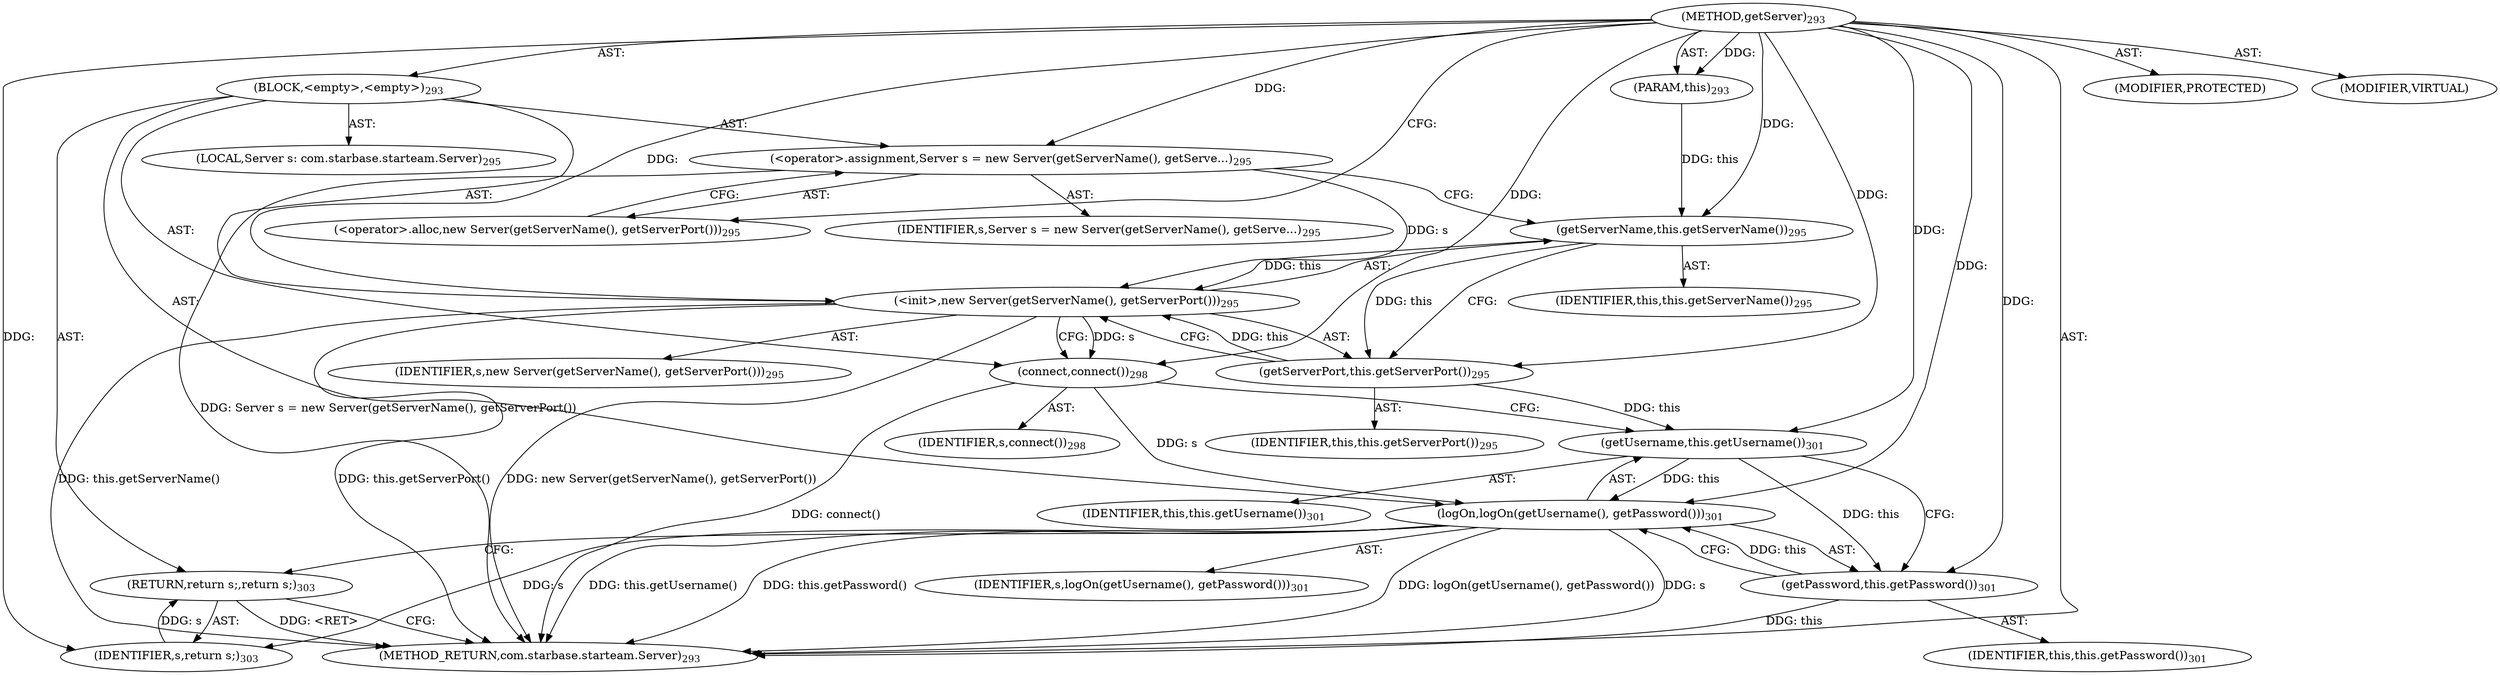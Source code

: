 digraph "getServer" {  
"111669149699" [label = <(METHOD,getServer)<SUB>293</SUB>> ]
"115964116994" [label = <(PARAM,this)<SUB>293</SUB>> ]
"25769803786" [label = <(BLOCK,&lt;empty&gt;,&lt;empty&gt;)<SUB>293</SUB>> ]
"94489280516" [label = <(LOCAL,Server s: com.starbase.starteam.Server)<SUB>295</SUB>> ]
"30064771136" [label = <(&lt;operator&gt;.assignment,Server s = new Server(getServerName(), getServe...)<SUB>295</SUB>> ]
"68719476839" [label = <(IDENTIFIER,s,Server s = new Server(getServerName(), getServe...)<SUB>295</SUB>> ]
"30064771137" [label = <(&lt;operator&gt;.alloc,new Server(getServerName(), getServerPort()))<SUB>295</SUB>> ]
"30064771138" [label = <(&lt;init&gt;,new Server(getServerName(), getServerPort()))<SUB>295</SUB>> ]
"68719476840" [label = <(IDENTIFIER,s,new Server(getServerName(), getServerPort()))<SUB>295</SUB>> ]
"30064771139" [label = <(getServerName,this.getServerName())<SUB>295</SUB>> ]
"68719476755" [label = <(IDENTIFIER,this,this.getServerName())<SUB>295</SUB>> ]
"30064771140" [label = <(getServerPort,this.getServerPort())<SUB>295</SUB>> ]
"68719476756" [label = <(IDENTIFIER,this,this.getServerPort())<SUB>295</SUB>> ]
"30064771141" [label = <(connect,connect())<SUB>298</SUB>> ]
"68719476841" [label = <(IDENTIFIER,s,connect())<SUB>298</SUB>> ]
"30064771142" [label = <(logOn,logOn(getUsername(), getPassword()))<SUB>301</SUB>> ]
"68719476842" [label = <(IDENTIFIER,s,logOn(getUsername(), getPassword()))<SUB>301</SUB>> ]
"30064771143" [label = <(getUsername,this.getUsername())<SUB>301</SUB>> ]
"68719476757" [label = <(IDENTIFIER,this,this.getUsername())<SUB>301</SUB>> ]
"30064771144" [label = <(getPassword,this.getPassword())<SUB>301</SUB>> ]
"68719476758" [label = <(IDENTIFIER,this,this.getPassword())<SUB>301</SUB>> ]
"146028888064" [label = <(RETURN,return s;,return s;)<SUB>303</SUB>> ]
"68719476843" [label = <(IDENTIFIER,s,return s;)<SUB>303</SUB>> ]
"133143986205" [label = <(MODIFIER,PROTECTED)> ]
"133143986206" [label = <(MODIFIER,VIRTUAL)> ]
"128849018883" [label = <(METHOD_RETURN,com.starbase.starteam.Server)<SUB>293</SUB>> ]
  "111669149699" -> "115964116994"  [ label = "AST: "] 
  "111669149699" -> "25769803786"  [ label = "AST: "] 
  "111669149699" -> "133143986205"  [ label = "AST: "] 
  "111669149699" -> "133143986206"  [ label = "AST: "] 
  "111669149699" -> "128849018883"  [ label = "AST: "] 
  "25769803786" -> "94489280516"  [ label = "AST: "] 
  "25769803786" -> "30064771136"  [ label = "AST: "] 
  "25769803786" -> "30064771138"  [ label = "AST: "] 
  "25769803786" -> "30064771141"  [ label = "AST: "] 
  "25769803786" -> "30064771142"  [ label = "AST: "] 
  "25769803786" -> "146028888064"  [ label = "AST: "] 
  "30064771136" -> "68719476839"  [ label = "AST: "] 
  "30064771136" -> "30064771137"  [ label = "AST: "] 
  "30064771138" -> "68719476840"  [ label = "AST: "] 
  "30064771138" -> "30064771139"  [ label = "AST: "] 
  "30064771138" -> "30064771140"  [ label = "AST: "] 
  "30064771139" -> "68719476755"  [ label = "AST: "] 
  "30064771140" -> "68719476756"  [ label = "AST: "] 
  "30064771141" -> "68719476841"  [ label = "AST: "] 
  "30064771142" -> "68719476842"  [ label = "AST: "] 
  "30064771142" -> "30064771143"  [ label = "AST: "] 
  "30064771142" -> "30064771144"  [ label = "AST: "] 
  "30064771143" -> "68719476757"  [ label = "AST: "] 
  "30064771144" -> "68719476758"  [ label = "AST: "] 
  "146028888064" -> "68719476843"  [ label = "AST: "] 
  "30064771136" -> "30064771139"  [ label = "CFG: "] 
  "30064771138" -> "30064771141"  [ label = "CFG: "] 
  "30064771141" -> "30064771143"  [ label = "CFG: "] 
  "30064771142" -> "146028888064"  [ label = "CFG: "] 
  "146028888064" -> "128849018883"  [ label = "CFG: "] 
  "30064771137" -> "30064771136"  [ label = "CFG: "] 
  "30064771139" -> "30064771140"  [ label = "CFG: "] 
  "30064771140" -> "30064771138"  [ label = "CFG: "] 
  "30064771143" -> "30064771144"  [ label = "CFG: "] 
  "30064771144" -> "30064771142"  [ label = "CFG: "] 
  "111669149699" -> "30064771137"  [ label = "CFG: "] 
  "146028888064" -> "128849018883"  [ label = "DDG: &lt;RET&gt;"] 
  "30064771136" -> "128849018883"  [ label = "DDG: Server s = new Server(getServerName(), getServerPort())"] 
  "30064771138" -> "128849018883"  [ label = "DDG: this.getServerName()"] 
  "30064771138" -> "128849018883"  [ label = "DDG: this.getServerPort()"] 
  "30064771138" -> "128849018883"  [ label = "DDG: new Server(getServerName(), getServerPort())"] 
  "30064771141" -> "128849018883"  [ label = "DDG: connect()"] 
  "30064771142" -> "128849018883"  [ label = "DDG: s"] 
  "30064771142" -> "128849018883"  [ label = "DDG: this.getUsername()"] 
  "30064771144" -> "128849018883"  [ label = "DDG: this"] 
  "30064771142" -> "128849018883"  [ label = "DDG: this.getPassword()"] 
  "30064771142" -> "128849018883"  [ label = "DDG: logOn(getUsername(), getPassword())"] 
  "111669149699" -> "115964116994"  [ label = "DDG: "] 
  "111669149699" -> "30064771136"  [ label = "DDG: "] 
  "68719476843" -> "146028888064"  [ label = "DDG: s"] 
  "30064771136" -> "30064771138"  [ label = "DDG: s"] 
  "111669149699" -> "30064771138"  [ label = "DDG: "] 
  "30064771139" -> "30064771138"  [ label = "DDG: this"] 
  "30064771140" -> "30064771138"  [ label = "DDG: this"] 
  "30064771138" -> "30064771141"  [ label = "DDG: s"] 
  "111669149699" -> "30064771141"  [ label = "DDG: "] 
  "30064771141" -> "30064771142"  [ label = "DDG: s"] 
  "111669149699" -> "30064771142"  [ label = "DDG: "] 
  "30064771143" -> "30064771142"  [ label = "DDG: this"] 
  "30064771144" -> "30064771142"  [ label = "DDG: this"] 
  "30064771142" -> "68719476843"  [ label = "DDG: s"] 
  "111669149699" -> "68719476843"  [ label = "DDG: "] 
  "115964116994" -> "30064771139"  [ label = "DDG: this"] 
  "111669149699" -> "30064771139"  [ label = "DDG: "] 
  "30064771139" -> "30064771140"  [ label = "DDG: this"] 
  "111669149699" -> "30064771140"  [ label = "DDG: "] 
  "30064771140" -> "30064771143"  [ label = "DDG: this"] 
  "111669149699" -> "30064771143"  [ label = "DDG: "] 
  "30064771143" -> "30064771144"  [ label = "DDG: this"] 
  "111669149699" -> "30064771144"  [ label = "DDG: "] 
}
